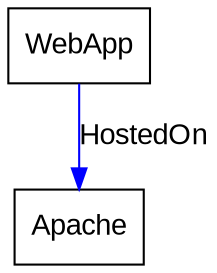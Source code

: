 digraph {
    rankdir=TB
    nodesep=1.0
    node [color=Black, fontname=Arial, shape=box]
    edge [color=Blue, fontname=Arial, label="HostedOn"]

    WebApp->Apache
}
